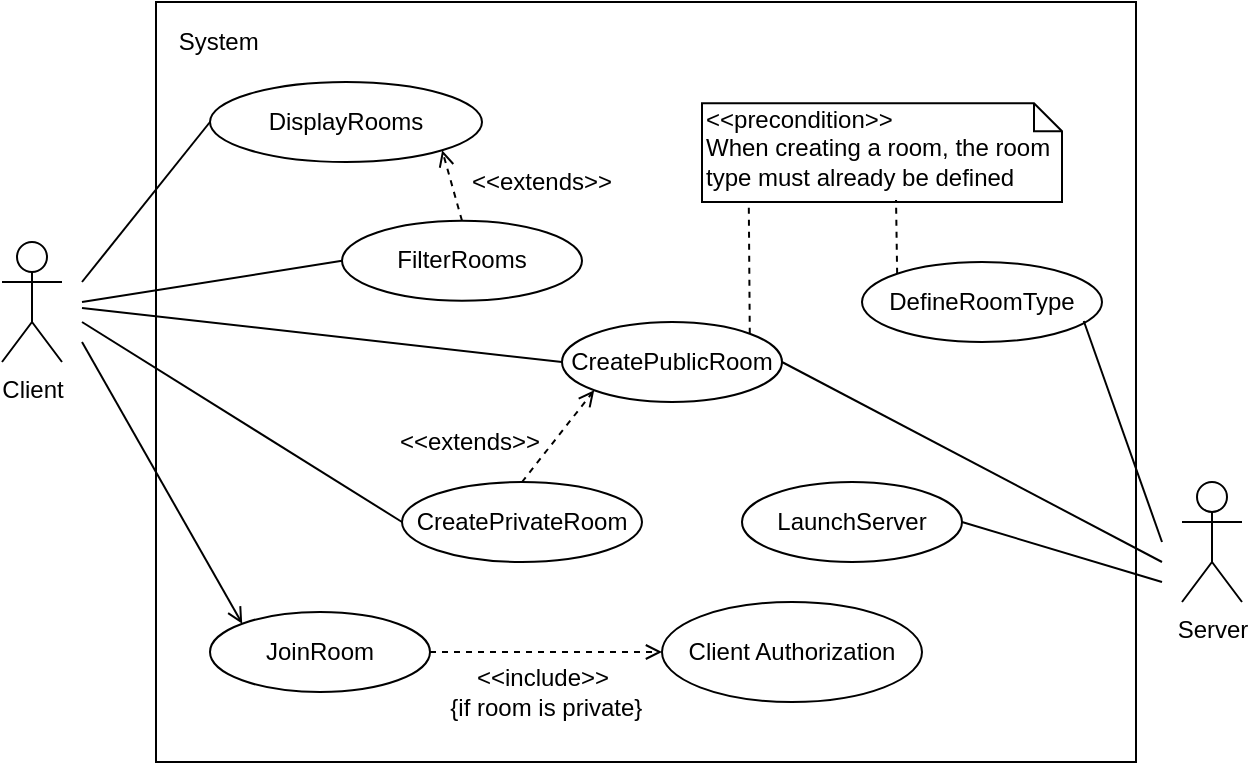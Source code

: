 <mxfile version="12.9.9" type="device"><diagram id="YZc-xeJP2v3SWqDJXzbx" name="Page-1"><mxGraphModel dx="723" dy="426" grid="1" gridSize="10" guides="1" tooltips="1" connect="1" arrows="1" fold="1" page="1" pageScale="1" pageWidth="827" pageHeight="1169" math="0" shadow="0"><root><mxCell id="0"/><mxCell id="1" parent="0"/><mxCell id="uTI9ODfUcHzE1dDtxj1T-1" value="" style="rounded=0;whiteSpace=wrap;html=1;fillColor=none;" parent="1" vertex="1"><mxGeometry x="137" y="10" width="490" height="380" as="geometry"/></mxCell><mxCell id="uTI9ODfUcHzE1dDtxj1T-2" value="Client" style="shape=umlActor;verticalLabelPosition=bottom;labelBackgroundColor=#ffffff;verticalAlign=top;html=1;outlineConnect=0;fillColor=none;" parent="1" vertex="1"><mxGeometry x="60" y="130" width="30" height="60" as="geometry"/></mxCell><mxCell id="uTI9ODfUcHzE1dDtxj1T-5" value="Server" style="shape=umlActor;verticalLabelPosition=bottom;labelBackgroundColor=#ffffff;verticalAlign=top;html=1;outlineConnect=0;fillColor=none;" parent="1" vertex="1"><mxGeometry x="650" y="250" width="30" height="60" as="geometry"/></mxCell><mxCell id="uTI9ODfUcHzE1dDtxj1T-18" value="LaunchServer" style="ellipse;whiteSpace=wrap;html=1;fillColor=none;" parent="1" vertex="1"><mxGeometry x="430" y="250" width="110" height="40" as="geometry"/></mxCell><mxCell id="uTI9ODfUcHzE1dDtxj1T-20" value="DefineRoomType" style="ellipse;whiteSpace=wrap;html=1;fillColor=none;" parent="1" vertex="1"><mxGeometry x="490" y="140" width="120" height="40" as="geometry"/></mxCell><mxCell id="uTI9ODfUcHzE1dDtxj1T-21" value="CreatePublicRoom" style="ellipse;whiteSpace=wrap;html=1;fillColor=none;" parent="1" vertex="1"><mxGeometry x="340" y="170" width="110" height="40" as="geometry"/></mxCell><mxCell id="uTI9ODfUcHzE1dDtxj1T-22" value="JoinRoom" style="ellipse;whiteSpace=wrap;html=1;fillColor=none;" parent="1" vertex="1"><mxGeometry x="164" y="315" width="110" height="40" as="geometry"/></mxCell><mxCell id="uTI9ODfUcHzE1dDtxj1T-31" value="DisplayRooms" style="ellipse;whiteSpace=wrap;html=1;fillColor=none;" parent="1" vertex="1"><mxGeometry x="164" y="50.0" width="136" height="40" as="geometry"/></mxCell><mxCell id="uTI9ODfUcHzE1dDtxj1T-32" value="CreatePrivateRoom" style="ellipse;whiteSpace=wrap;html=1;fillColor=none;" parent="1" vertex="1"><mxGeometry x="260" y="250" width="120" height="40" as="geometry"/></mxCell><mxCell id="uTI9ODfUcHzE1dDtxj1T-33" value="" style="endArrow=open;html=1;exitX=0.5;exitY=0;exitDx=0;exitDy=0;entryX=0;entryY=1;entryDx=0;entryDy=0;endFill=0;dashed=1;" parent="1" source="uTI9ODfUcHzE1dDtxj1T-32" target="uTI9ODfUcHzE1dDtxj1T-21" edge="1"><mxGeometry width="50" height="50" relative="1" as="geometry"><mxPoint x="220" y="250" as="sourcePoint"/><mxPoint x="270" y="200" as="targetPoint"/></mxGeometry></mxCell><mxCell id="uTI9ODfUcHzE1dDtxj1T-34" value="&amp;lt;&amp;lt;extends&amp;gt;&amp;gt;" style="text;html=1;strokeColor=none;fillColor=none;align=center;verticalAlign=middle;whiteSpace=wrap;rounded=0;" parent="1" vertex="1"><mxGeometry x="274" y="220" width="40" height="20" as="geometry"/></mxCell><mxCell id="uTI9ODfUcHzE1dDtxj1T-35" value="" style="endArrow=none;html=1;entryX=0;entryY=0.5;entryDx=0;entryDy=0;" parent="1" target="uTI9ODfUcHzE1dDtxj1T-21" edge="1"><mxGeometry width="50" height="50" relative="1" as="geometry"><mxPoint x="100" y="163" as="sourcePoint"/><mxPoint x="240" y="200" as="targetPoint"/></mxGeometry></mxCell><mxCell id="uTI9ODfUcHzE1dDtxj1T-36" value="" style="endArrow=none;html=1;exitX=1;exitY=0.5;exitDx=0;exitDy=0;" parent="1" source="uTI9ODfUcHzE1dDtxj1T-21" edge="1"><mxGeometry width="50" height="50" relative="1" as="geometry"><mxPoint x="438" y="210" as="sourcePoint"/><mxPoint x="640" y="290" as="targetPoint"/></mxGeometry></mxCell><mxCell id="uTI9ODfUcHzE1dDtxj1T-37" value="" style="endArrow=none;html=1;entryX=0;entryY=0.5;entryDx=0;entryDy=0;" parent="1" target="uTI9ODfUcHzE1dDtxj1T-32" edge="1"><mxGeometry width="50" height="50" relative="1" as="geometry"><mxPoint x="100" y="170" as="sourcePoint"/><mxPoint x="250" y="220" as="targetPoint"/></mxGeometry></mxCell><mxCell id="uTI9ODfUcHzE1dDtxj1T-38" value="&amp;lt;&amp;lt;precondition&amp;gt;&amp;gt;&lt;br&gt;When creating a room, the room type must already be defined" style="shape=note;whiteSpace=wrap;html=1;size=14;verticalAlign=top;align=left;spacingTop=-6;fillColor=none;" parent="1" vertex="1"><mxGeometry x="410" y="60.63" width="180" height="49.37" as="geometry"/></mxCell><mxCell id="uTI9ODfUcHzE1dDtxj1T-40" value="" style="endArrow=none;dashed=1;html=1;exitX=1;exitY=0;exitDx=0;exitDy=0;entryX=0.13;entryY=1.013;entryDx=0;entryDy=0;entryPerimeter=0;" parent="1" source="uTI9ODfUcHzE1dDtxj1T-21" target="uTI9ODfUcHzE1dDtxj1T-38" edge="1"><mxGeometry width="50" height="50" relative="1" as="geometry"><mxPoint x="310" y="180" as="sourcePoint"/><mxPoint x="425" y="169" as="targetPoint"/></mxGeometry></mxCell><mxCell id="uTI9ODfUcHzE1dDtxj1T-41" value="" style="endArrow=none;dashed=1;html=1;exitX=0;exitY=0;exitDx=0;exitDy=0;entryX=0.539;entryY=0.98;entryDx=0;entryDy=0;entryPerimeter=0;" parent="1" source="uTI9ODfUcHzE1dDtxj1T-20" target="uTI9ODfUcHzE1dDtxj1T-38" edge="1"><mxGeometry width="50" height="50" relative="1" as="geometry"><mxPoint x="280" y="280" as="sourcePoint"/><mxPoint x="330" y="230" as="targetPoint"/></mxGeometry></mxCell><mxCell id="uTI9ODfUcHzE1dDtxj1T-42" value="" style="endArrow=none;html=1;exitX=0.924;exitY=0.737;exitDx=0;exitDy=0;exitPerimeter=0;" parent="1" source="uTI9ODfUcHzE1dDtxj1T-20" edge="1"><mxGeometry width="50" height="50" relative="1" as="geometry"><mxPoint x="550" y="360" as="sourcePoint"/><mxPoint x="640" y="280" as="targetPoint"/></mxGeometry></mxCell><mxCell id="uTI9ODfUcHzE1dDtxj1T-43" value="" style="endArrow=none;html=1;exitX=1;exitY=0.5;exitDx=0;exitDy=0;" parent="1" source="uTI9ODfUcHzE1dDtxj1T-18" edge="1"><mxGeometry width="50" height="50" relative="1" as="geometry"><mxPoint x="500" y="370" as="sourcePoint"/><mxPoint x="640" y="300" as="targetPoint"/><Array as="points"/></mxGeometry></mxCell><mxCell id="uTI9ODfUcHzE1dDtxj1T-46" value="" style="endArrow=none;html=1;entryX=0;entryY=0.5;entryDx=0;entryDy=0;" parent="1" target="uTI9ODfUcHzE1dDtxj1T-31" edge="1"><mxGeometry width="50" height="50" relative="1" as="geometry"><mxPoint x="100" y="150" as="sourcePoint"/><mxPoint x="150" y="70" as="targetPoint"/></mxGeometry></mxCell><mxCell id="uTI9ODfUcHzE1dDtxj1T-47" value="" style="endArrow=open;html=1;entryX=0;entryY=0;entryDx=0;entryDy=0;endFill=0;" parent="1" target="uTI9ODfUcHzE1dDtxj1T-22" edge="1"><mxGeometry width="50" height="50" relative="1" as="geometry"><mxPoint x="100" y="180" as="sourcePoint"/><mxPoint x="200" y="60" as="targetPoint"/></mxGeometry></mxCell><mxCell id="uTI9ODfUcHzE1dDtxj1T-58" value="FilterRooms" style="ellipse;whiteSpace=wrap;html=1;fillColor=none;" parent="1" vertex="1"><mxGeometry x="230" y="119.38" width="120" height="40" as="geometry"/></mxCell><mxCell id="uTI9ODfUcHzE1dDtxj1T-59" value="" style="endArrow=none;html=1;entryX=0;entryY=0.5;entryDx=0;entryDy=0;" parent="1" target="uTI9ODfUcHzE1dDtxj1T-58" edge="1"><mxGeometry width="50" height="50" relative="1" as="geometry"><mxPoint x="100" y="160" as="sourcePoint"/><mxPoint x="120" y="70" as="targetPoint"/></mxGeometry></mxCell><mxCell id="uTI9ODfUcHzE1dDtxj1T-60" value="" style="endArrow=open;html=1;exitX=0.5;exitY=0;exitDx=0;exitDy=0;entryX=1;entryY=1;entryDx=0;entryDy=0;endFill=0;dashed=1;" parent="1" source="uTI9ODfUcHzE1dDtxj1T-58" target="uTI9ODfUcHzE1dDtxj1T-31" edge="1"><mxGeometry width="50" height="50" relative="1" as="geometry"><mxPoint x="70" y="100" as="sourcePoint"/><mxPoint x="120" y="50" as="targetPoint"/></mxGeometry></mxCell><mxCell id="uTI9ODfUcHzE1dDtxj1T-61" value="&amp;lt;&amp;lt;extends&amp;gt;&amp;gt;" style="text;html=1;strokeColor=none;fillColor=none;align=center;verticalAlign=middle;whiteSpace=wrap;rounded=0;" parent="1" vertex="1"><mxGeometry x="310" y="90" width="40" height="20" as="geometry"/></mxCell><mxCell id="uTI9ODfUcHzE1dDtxj1T-67" value="Client Authorization" style="ellipse;whiteSpace=wrap;html=1;fillColor=none;" parent="1" vertex="1"><mxGeometry x="390" y="310" width="130" height="50" as="geometry"/></mxCell><mxCell id="uTI9ODfUcHzE1dDtxj1T-68" value="" style="endArrow=open;html=1;exitX=1;exitY=0.5;exitDx=0;exitDy=0;entryX=0;entryY=0.5;entryDx=0;entryDy=0;endFill=0;dashed=1;" parent="1" source="uTI9ODfUcHzE1dDtxj1T-22" target="uTI9ODfUcHzE1dDtxj1T-67" edge="1"><mxGeometry width="50" height="50" relative="1" as="geometry"><mxPoint x="200" y="380" as="sourcePoint"/><mxPoint x="250" y="330" as="targetPoint"/></mxGeometry></mxCell><mxCell id="uTI9ODfUcHzE1dDtxj1T-69" value="&amp;lt;&amp;lt;include&amp;gt;&amp;gt;&lt;br&gt;&amp;nbsp;{if room is private}" style="text;html=1;strokeColor=none;fillColor=none;align=center;verticalAlign=middle;whiteSpace=wrap;rounded=0;" parent="1" vertex="1"><mxGeometry x="278.5" y="340" width="103" height="30" as="geometry"/></mxCell><mxCell id="YWMmCJIqcMlpNk7bVaBU-3" value="System&amp;nbsp;" style="text;html=1;strokeColor=none;fillColor=none;align=center;verticalAlign=middle;whiteSpace=wrap;rounded=0;" vertex="1" parent="1"><mxGeometry x="150" y="20" width="40" height="20" as="geometry"/></mxCell></root></mxGraphModel></diagram></mxfile>